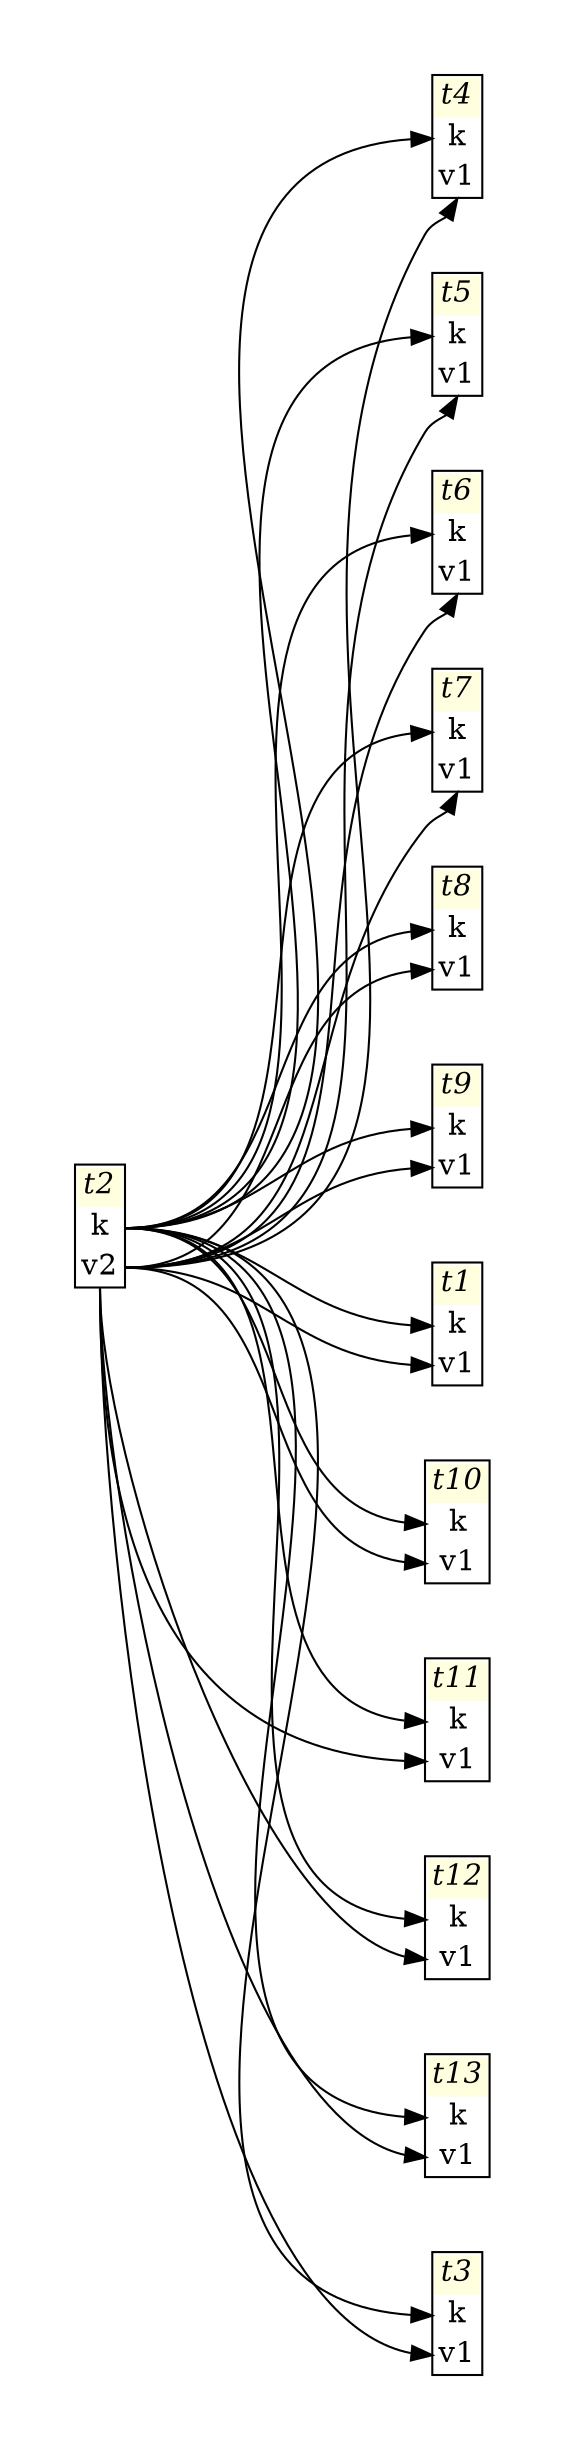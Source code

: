 // Automatically generated by SQLFlowTestSuite


digraph {
  graph [pad="0.5", nodesep="0.5", ranksep="2", fontname="Helvetica"];
  node [shape=plain]
  rankdir=LR;

  
"t1" [label=<
<table border="1" cellborder="0" cellspacing="0">
  <tr><td bgcolor="lightyellow" port="nodeName"><i>t1</i></td></tr>
  <tr><td port="0">k</td></tr>
<tr><td port="1">v1</td></tr>
</table>>];
     

"t10" [label=<
<table border="1" cellborder="0" cellspacing="0">
  <tr><td bgcolor="lightyellow" port="nodeName"><i>t10</i></td></tr>
  <tr><td port="0">k</td></tr>
<tr><td port="1">v1</td></tr>
</table>>];
     

"t11" [label=<
<table border="1" cellborder="0" cellspacing="0">
  <tr><td bgcolor="lightyellow" port="nodeName"><i>t11</i></td></tr>
  <tr><td port="0">k</td></tr>
<tr><td port="1">v1</td></tr>
</table>>];
     

"t12" [label=<
<table border="1" cellborder="0" cellspacing="0">
  <tr><td bgcolor="lightyellow" port="nodeName"><i>t12</i></td></tr>
  <tr><td port="0">k</td></tr>
<tr><td port="1">v1</td></tr>
</table>>];
     

"t13" [label=<
<table border="1" cellborder="0" cellspacing="0">
  <tr><td bgcolor="lightyellow" port="nodeName"><i>t13</i></td></tr>
  <tr><td port="0">k</td></tr>
<tr><td port="1">v1</td></tr>
</table>>];
     

"t2" [label=<
<table border="1" cellborder="0" cellspacing="0">
  <tr><td bgcolor="lightyellow" port="nodeName"><i>t2</i></td></tr>
  <tr><td port="0">k</td></tr>
<tr><td port="1">v2</td></tr>
</table>>];
     

"t3" [label=<
<table border="1" cellborder="0" cellspacing="0">
  <tr><td bgcolor="lightyellow" port="nodeName"><i>t3</i></td></tr>
  <tr><td port="0">k</td></tr>
<tr><td port="1">v1</td></tr>
</table>>];
     

"t4" [label=<
<table border="1" cellborder="0" cellspacing="0">
  <tr><td bgcolor="lightyellow" port="nodeName"><i>t4</i></td></tr>
  <tr><td port="0">k</td></tr>
<tr><td port="1">v1</td></tr>
</table>>];
     

"t5" [label=<
<table border="1" cellborder="0" cellspacing="0">
  <tr><td bgcolor="lightyellow" port="nodeName"><i>t5</i></td></tr>
  <tr><td port="0">k</td></tr>
<tr><td port="1">v1</td></tr>
</table>>];
     

"t6" [label=<
<table border="1" cellborder="0" cellspacing="0">
  <tr><td bgcolor="lightyellow" port="nodeName"><i>t6</i></td></tr>
  <tr><td port="0">k</td></tr>
<tr><td port="1">v1</td></tr>
</table>>];
     

"t7" [label=<
<table border="1" cellborder="0" cellspacing="0">
  <tr><td bgcolor="lightyellow" port="nodeName"><i>t7</i></td></tr>
  <tr><td port="0">k</td></tr>
<tr><td port="1">v1</td></tr>
</table>>];
     

"t8" [label=<
<table border="1" cellborder="0" cellspacing="0">
  <tr><td bgcolor="lightyellow" port="nodeName"><i>t8</i></td></tr>
  <tr><td port="0">k</td></tr>
<tr><td port="1">v1</td></tr>
</table>>];
     

"t9" [label=<
<table border="1" cellborder="0" cellspacing="0">
  <tr><td bgcolor="lightyellow" port="nodeName"><i>t9</i></td></tr>
  <tr><td port="0">k</td></tr>
<tr><td port="1">v1</td></tr>
</table>>];
     
  "t2":0 -> t10:0
"t2":0 -> t11:0
"t2":0 -> t12:0
"t2":0 -> t13:0
"t2":0 -> t1:0
"t2":0 -> t3:0
"t2":0 -> t4:0
"t2":0 -> t5:0
"t2":0 -> t6:0
"t2":0 -> t7:0
"t2":0 -> t8:0
"t2":0 -> t9:0
"t2":1 -> t10:1
"t2":1 -> t11:1
"t2":1 -> t12:1
"t2":1 -> t13:1
"t2":1 -> t1:1
"t2":1 -> t3:1
"t2":1 -> t4:1
"t2":1 -> t5:1
"t2":1 -> t6:1
"t2":1 -> t7:1
"t2":1 -> t8:1
"t2":1 -> t9:1
}
       